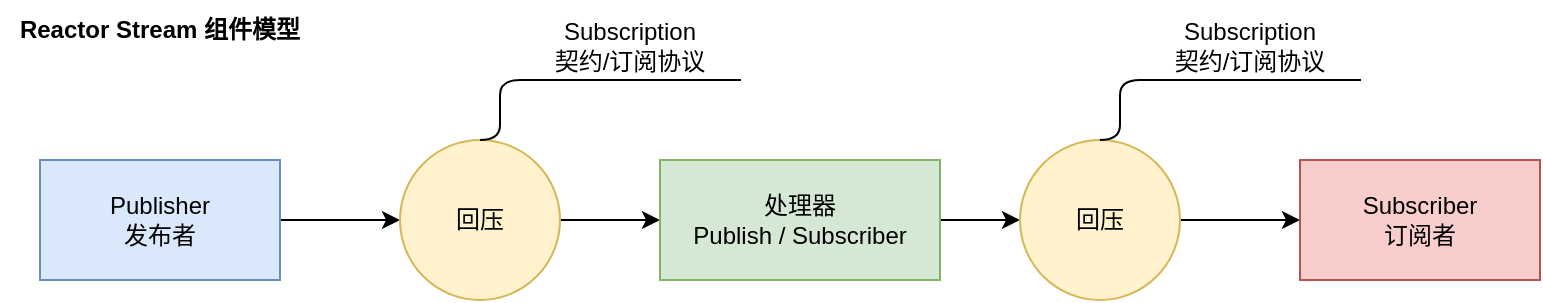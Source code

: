 <mxfile version="16.4.6" type="github">
  <diagram id="-r_9IxID4exdYt6cCJqe" name="Page-1">
    <mxGraphModel dx="1186" dy="732" grid="1" gridSize="10" guides="1" tooltips="1" connect="1" arrows="1" fold="1" page="1" pageScale="1" pageWidth="827" pageHeight="1169" math="0" shadow="0">
      <root>
        <mxCell id="0" />
        <mxCell id="1" parent="0" />
        <mxCell id="6vjevaHg2p4W8DrE906L-3" style="edgeStyle=orthogonalEdgeStyle;rounded=0;orthogonalLoop=1;jettySize=auto;html=1;exitX=1;exitY=0.5;exitDx=0;exitDy=0;entryX=0;entryY=0.5;entryDx=0;entryDy=0;" edge="1" parent="1" source="6vjevaHg2p4W8DrE906L-1" target="6vjevaHg2p4W8DrE906L-2">
          <mxGeometry relative="1" as="geometry" />
        </mxCell>
        <mxCell id="6vjevaHg2p4W8DrE906L-1" value="Publisher&lt;br&gt;发布者" style="rounded=0;whiteSpace=wrap;html=1;fillColor=#dae8fc;strokeColor=#6c8ebf;" vertex="1" parent="1">
          <mxGeometry x="50" y="280" width="120" height="60" as="geometry" />
        </mxCell>
        <mxCell id="6vjevaHg2p4W8DrE906L-5" value="" style="edgeStyle=orthogonalEdgeStyle;rounded=0;orthogonalLoop=1;jettySize=auto;html=1;" edge="1" parent="1" source="6vjevaHg2p4W8DrE906L-2" target="6vjevaHg2p4W8DrE906L-4">
          <mxGeometry relative="1" as="geometry" />
        </mxCell>
        <mxCell id="6vjevaHg2p4W8DrE906L-2" value="回压" style="ellipse;whiteSpace=wrap;html=1;aspect=fixed;fillColor=#fff2cc;strokeColor=#d6b656;" vertex="1" parent="1">
          <mxGeometry x="230" y="270" width="80" height="80" as="geometry" />
        </mxCell>
        <mxCell id="6vjevaHg2p4W8DrE906L-7" style="edgeStyle=orthogonalEdgeStyle;rounded=0;orthogonalLoop=1;jettySize=auto;html=1;exitX=1;exitY=0.5;exitDx=0;exitDy=0;entryX=0;entryY=0.5;entryDx=0;entryDy=0;" edge="1" parent="1" source="6vjevaHg2p4W8DrE906L-4" target="6vjevaHg2p4W8DrE906L-6">
          <mxGeometry relative="1" as="geometry" />
        </mxCell>
        <mxCell id="6vjevaHg2p4W8DrE906L-4" value="处理器&lt;br&gt;Publish / Subscriber" style="whiteSpace=wrap;html=1;fillColor=#d5e8d4;strokeColor=#82b366;" vertex="1" parent="1">
          <mxGeometry x="360" y="280" width="140" height="60" as="geometry" />
        </mxCell>
        <mxCell id="6vjevaHg2p4W8DrE906L-9" value="" style="edgeStyle=orthogonalEdgeStyle;rounded=0;orthogonalLoop=1;jettySize=auto;html=1;entryX=0;entryY=0.5;entryDx=0;entryDy=0;" edge="1" parent="1" source="6vjevaHg2p4W8DrE906L-6" target="6vjevaHg2p4W8DrE906L-10">
          <mxGeometry relative="1" as="geometry">
            <mxPoint x="730" y="310" as="targetPoint" />
          </mxGeometry>
        </mxCell>
        <mxCell id="6vjevaHg2p4W8DrE906L-6" value="回压" style="ellipse;whiteSpace=wrap;html=1;aspect=fixed;fillColor=#fff2cc;strokeColor=#d6b656;" vertex="1" parent="1">
          <mxGeometry x="540" y="270" width="80" height="80" as="geometry" />
        </mxCell>
        <mxCell id="6vjevaHg2p4W8DrE906L-10" value="Subscriber&lt;br&gt;订阅者" style="rounded=0;whiteSpace=wrap;html=1;fillColor=#f8cecc;strokeColor=#b85450;" vertex="1" parent="1">
          <mxGeometry x="680" y="280" width="120" height="60" as="geometry" />
        </mxCell>
        <mxCell id="6vjevaHg2p4W8DrE906L-11" value="Subscription&lt;br&gt;契约/订阅协议" style="whiteSpace=wrap;html=1;shape=partialRectangle;top=0;left=0;bottom=1;right=0;points=[[0,1],[1,1]];fillColor=none;align=center;verticalAlign=bottom;routingCenterY=0.5;snapToPoint=1;recursiveResize=0;autosize=1;treeFolding=1;treeMoving=1;newEdgeStyle={&quot;edgeStyle&quot;:&quot;entityRelationEdgeStyle&quot;,&quot;startArrow&quot;:&quot;none&quot;,&quot;endArrow&quot;:&quot;none&quot;,&quot;segment&quot;:10,&quot;curved&quot;:1};fontColor=#000000;" vertex="1" parent="1">
          <mxGeometry x="290" y="210" width="110" height="30" as="geometry" />
        </mxCell>
        <mxCell id="6vjevaHg2p4W8DrE906L-12" value="" style="edgeStyle=entityRelationEdgeStyle;startArrow=none;endArrow=none;segment=10;curved=1;rounded=0;fontColor=#000000;exitX=0.5;exitY=0;exitDx=0;exitDy=0;" edge="1" target="6vjevaHg2p4W8DrE906L-11" parent="1" source="6vjevaHg2p4W8DrE906L-2">
          <mxGeometry relative="1" as="geometry">
            <mxPoint x="270" y="250" as="sourcePoint" />
          </mxGeometry>
        </mxCell>
        <mxCell id="6vjevaHg2p4W8DrE906L-13" value="Subscription&lt;br&gt;契约/订阅协议" style="whiteSpace=wrap;html=1;shape=partialRectangle;top=0;left=0;bottom=1;right=0;points=[[0,1],[1,1]];fillColor=none;align=center;verticalAlign=bottom;routingCenterY=0.5;snapToPoint=1;recursiveResize=0;autosize=1;treeFolding=1;treeMoving=1;newEdgeStyle={&quot;edgeStyle&quot;:&quot;entityRelationEdgeStyle&quot;,&quot;startArrow&quot;:&quot;none&quot;,&quot;endArrow&quot;:&quot;none&quot;,&quot;segment&quot;:10,&quot;curved&quot;:1};fontColor=#000000;" vertex="1" parent="1">
          <mxGeometry x="600" y="210" width="110" height="30" as="geometry" />
        </mxCell>
        <mxCell id="6vjevaHg2p4W8DrE906L-14" value="" style="edgeStyle=entityRelationEdgeStyle;startArrow=none;endArrow=none;segment=10;curved=1;rounded=0;fontColor=#000000;exitX=0.5;exitY=0;exitDx=0;exitDy=0;" edge="1" parent="1" target="6vjevaHg2p4W8DrE906L-13" source="6vjevaHg2p4W8DrE906L-6">
          <mxGeometry relative="1" as="geometry">
            <mxPoint x="580" y="260" as="sourcePoint" />
          </mxGeometry>
        </mxCell>
        <mxCell id="6vjevaHg2p4W8DrE906L-15" value="Reactor Stream 组件模型" style="text;html=1;strokeColor=none;fillColor=none;align=center;verticalAlign=middle;whiteSpace=wrap;rounded=0;fontStyle=1" vertex="1" parent="1">
          <mxGeometry x="30" y="200" width="160" height="30" as="geometry" />
        </mxCell>
      </root>
    </mxGraphModel>
  </diagram>
</mxfile>
